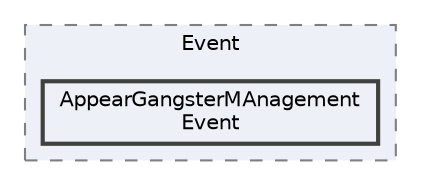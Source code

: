 digraph "108_Management_Event/Event/AppearGangsterMAnagementEvent"
{
 // LATEX_PDF_SIZE
  bgcolor="transparent";
  edge [fontname=Helvetica,fontsize=10,labelfontname=Helvetica,labelfontsize=10];
  node [fontname=Helvetica,fontsize=10,shape=box,height=0.2,width=0.4];
  compound=true
  subgraph clusterdir_02566f764563fba7d0cb629763d379f3 {
    graph [ bgcolor="#edf0f7", pencolor="grey50", label="Event", fontname=Helvetica,fontsize=10 style="filled,dashed", URL="dir_02566f764563fba7d0cb629763d379f3.html",tooltip=""]
  dir_115cb63be8c5f037c217c340b390284d [label="AppearGangsterMAnagement\lEvent", fillcolor="#edf0f7", color="grey25", style="filled,bold", URL="dir_115cb63be8c5f037c217c340b390284d.html",tooltip=""];
  }
}
